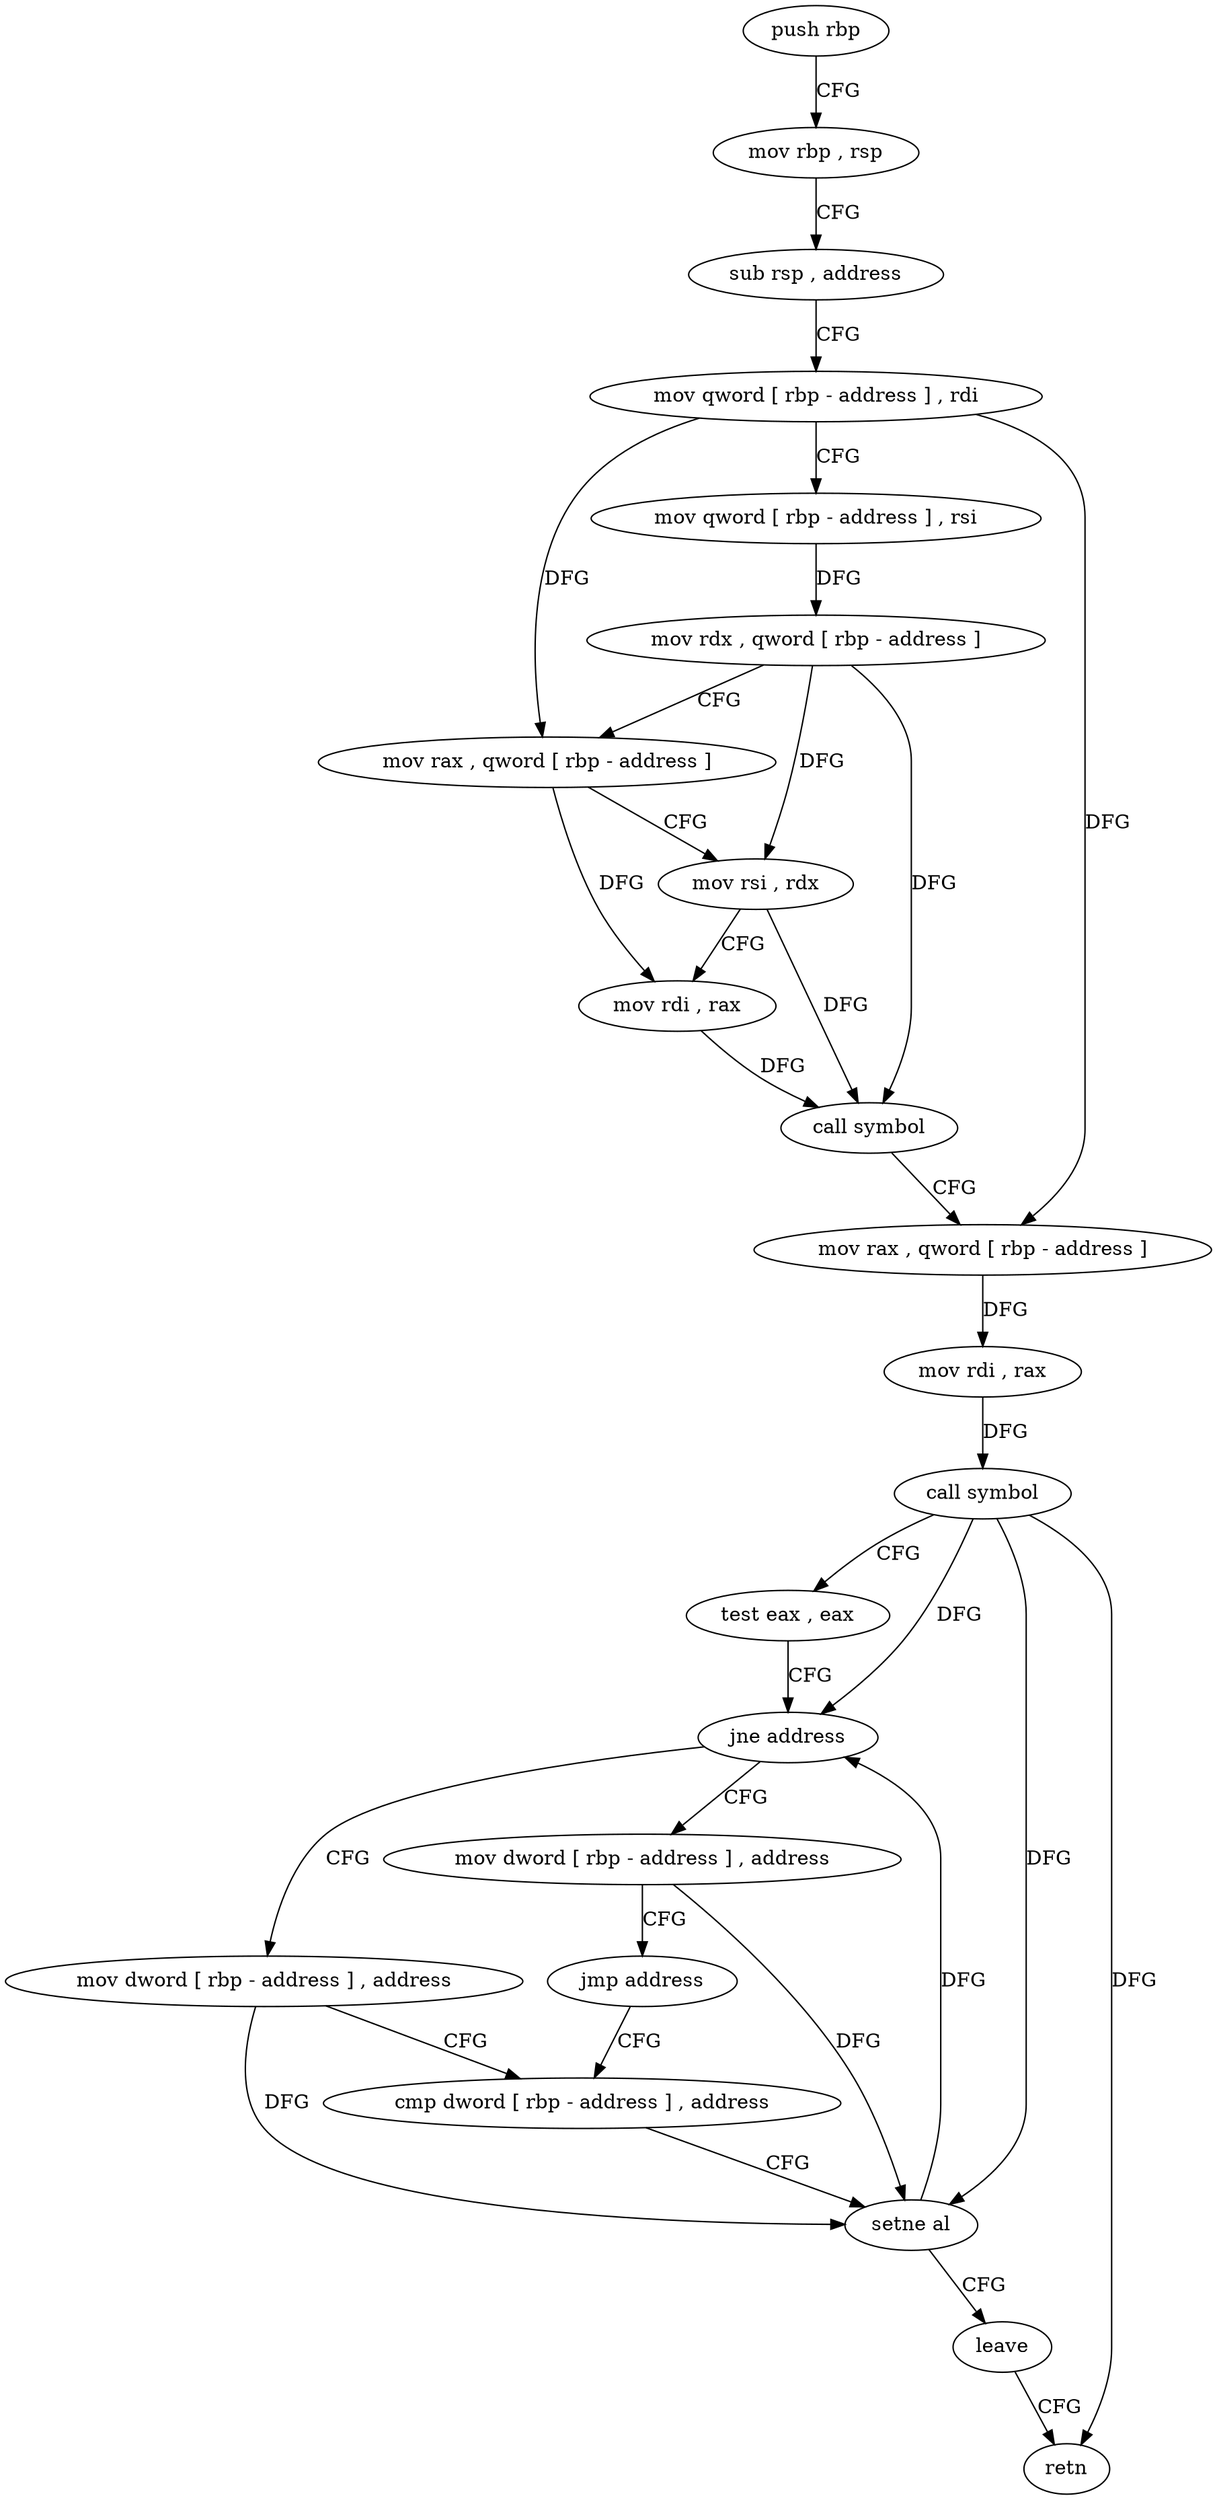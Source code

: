 digraph "func" {
"138171" [label = "push rbp" ]
"138172" [label = "mov rbp , rsp" ]
"138175" [label = "sub rsp , address" ]
"138179" [label = "mov qword [ rbp - address ] , rdi" ]
"138183" [label = "mov qword [ rbp - address ] , rsi" ]
"138187" [label = "mov rdx , qword [ rbp - address ]" ]
"138191" [label = "mov rax , qword [ rbp - address ]" ]
"138195" [label = "mov rsi , rdx" ]
"138198" [label = "mov rdi , rax" ]
"138201" [label = "call symbol" ]
"138206" [label = "mov rax , qword [ rbp - address ]" ]
"138210" [label = "mov rdi , rax" ]
"138213" [label = "call symbol" ]
"138218" [label = "test eax , eax" ]
"138220" [label = "jne address" ]
"138231" [label = "mov dword [ rbp - address ] , address" ]
"138222" [label = "mov dword [ rbp - address ] , address" ]
"138238" [label = "cmp dword [ rbp - address ] , address" ]
"138229" [label = "jmp address" ]
"138242" [label = "setne al" ]
"138245" [label = "leave" ]
"138246" [label = "retn" ]
"138171" -> "138172" [ label = "CFG" ]
"138172" -> "138175" [ label = "CFG" ]
"138175" -> "138179" [ label = "CFG" ]
"138179" -> "138183" [ label = "CFG" ]
"138179" -> "138191" [ label = "DFG" ]
"138179" -> "138206" [ label = "DFG" ]
"138183" -> "138187" [ label = "DFG" ]
"138187" -> "138191" [ label = "CFG" ]
"138187" -> "138195" [ label = "DFG" ]
"138187" -> "138201" [ label = "DFG" ]
"138191" -> "138195" [ label = "CFG" ]
"138191" -> "138198" [ label = "DFG" ]
"138195" -> "138198" [ label = "CFG" ]
"138195" -> "138201" [ label = "DFG" ]
"138198" -> "138201" [ label = "DFG" ]
"138201" -> "138206" [ label = "CFG" ]
"138206" -> "138210" [ label = "DFG" ]
"138210" -> "138213" [ label = "DFG" ]
"138213" -> "138218" [ label = "CFG" ]
"138213" -> "138220" [ label = "DFG" ]
"138213" -> "138242" [ label = "DFG" ]
"138213" -> "138246" [ label = "DFG" ]
"138218" -> "138220" [ label = "CFG" ]
"138220" -> "138231" [ label = "CFG" ]
"138220" -> "138222" [ label = "CFG" ]
"138231" -> "138238" [ label = "CFG" ]
"138231" -> "138242" [ label = "DFG" ]
"138222" -> "138229" [ label = "CFG" ]
"138222" -> "138242" [ label = "DFG" ]
"138238" -> "138242" [ label = "CFG" ]
"138229" -> "138238" [ label = "CFG" ]
"138242" -> "138245" [ label = "CFG" ]
"138242" -> "138220" [ label = "DFG" ]
"138245" -> "138246" [ label = "CFG" ]
}
